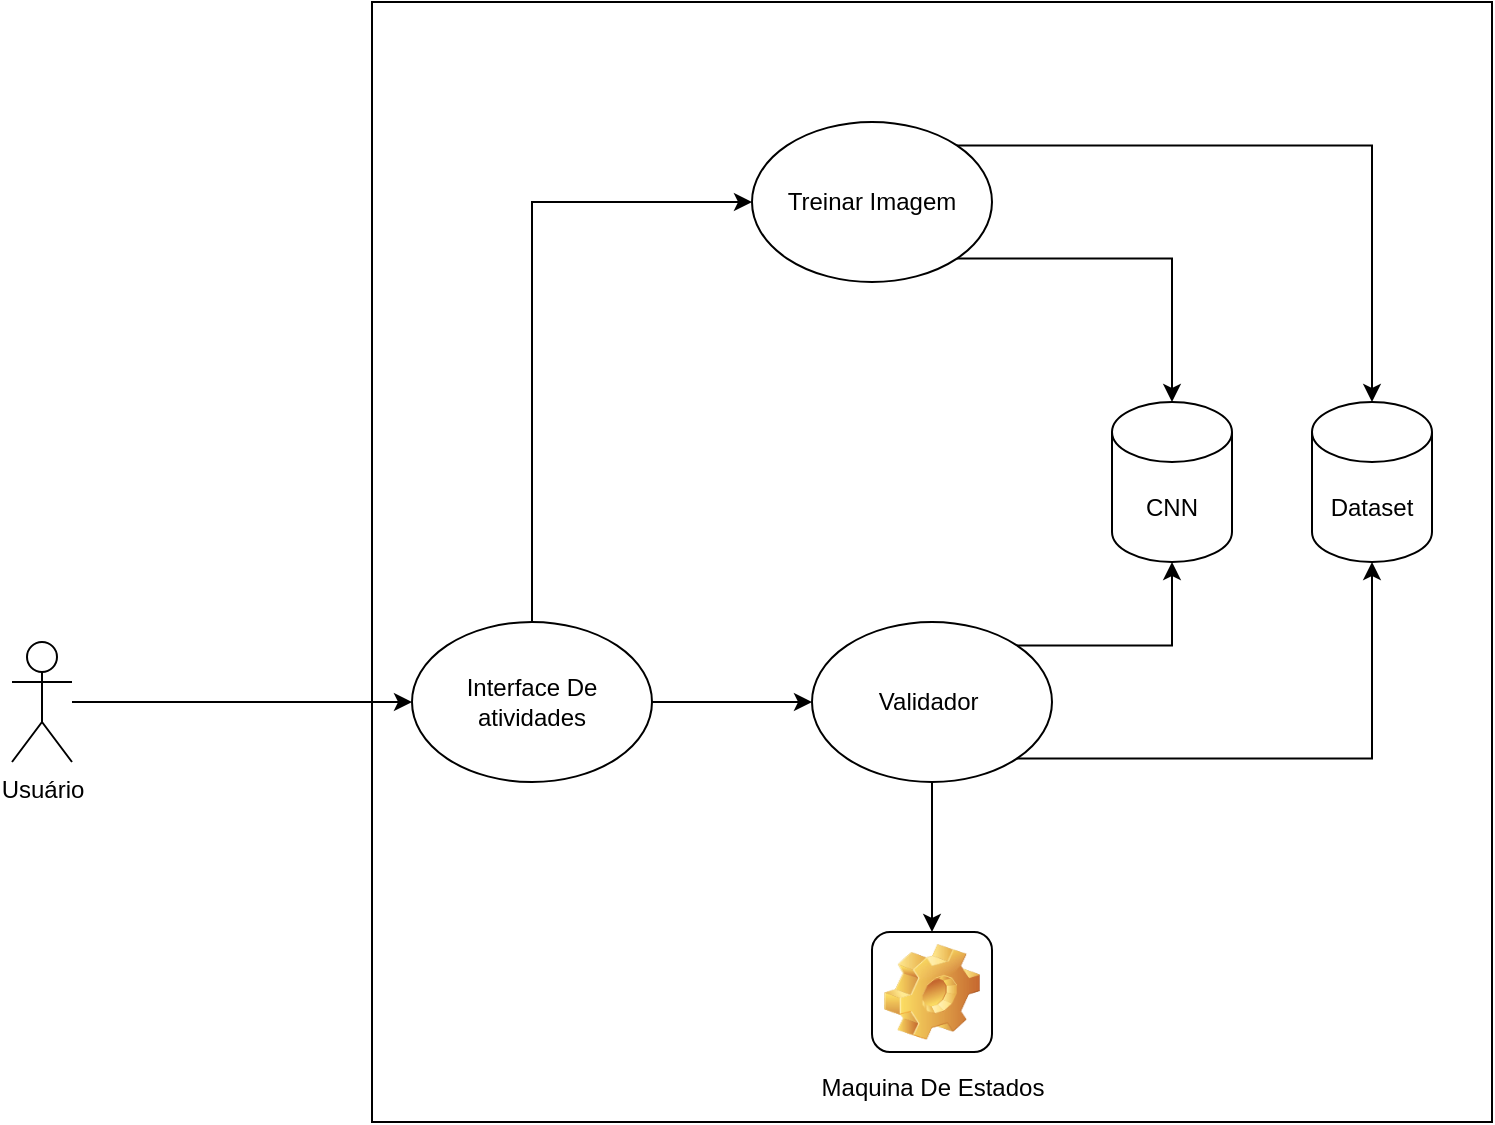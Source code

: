 <mxfile version="28.1.1">
  <diagram name="Página-1" id="J7WVPnLpp2adQL2h1Xdg">
    <mxGraphModel dx="1042" dy="527" grid="1" gridSize="10" guides="1" tooltips="1" connect="1" arrows="1" fold="1" page="1" pageScale="1" pageWidth="827" pageHeight="1169" math="0" shadow="0">
      <root>
        <mxCell id="0" />
        <mxCell id="1" parent="0" />
        <mxCell id="VS1AuGiKryQhvxLqi7kP-1" value="Usuário" style="shape=umlActor;verticalLabelPosition=bottom;verticalAlign=top;html=1;outlineConnect=0;" vertex="1" parent="1">
          <mxGeometry x="40" y="380" width="30" height="60" as="geometry" />
        </mxCell>
        <mxCell id="VS1AuGiKryQhvxLqi7kP-2" value="" style="whiteSpace=wrap;html=1;aspect=fixed;" vertex="1" parent="1">
          <mxGeometry x="220" y="60" width="560" height="560" as="geometry" />
        </mxCell>
        <mxCell id="VS1AuGiKryQhvxLqi7kP-7" value="Dataset" style="shape=cylinder3;whiteSpace=wrap;html=1;boundedLbl=1;backgroundOutline=1;size=15;" vertex="1" parent="1">
          <mxGeometry x="690" y="260" width="60" height="80" as="geometry" />
        </mxCell>
        <mxCell id="VS1AuGiKryQhvxLqi7kP-11" value="" style="endArrow=classic;html=1;rounded=0;entryX=0;entryY=0.5;entryDx=0;entryDy=0;" edge="1" parent="1" source="VS1AuGiKryQhvxLqi7kP-1" target="VS1AuGiKryQhvxLqi7kP-23">
          <mxGeometry width="50" height="50" relative="1" as="geometry">
            <mxPoint x="390" y="100" as="sourcePoint" />
            <mxPoint x="190" y="420" as="targetPoint" />
          </mxGeometry>
        </mxCell>
        <mxCell id="VS1AuGiKryQhvxLqi7kP-13" style="edgeStyle=orthogonalEdgeStyle;rounded=0;orthogonalLoop=1;jettySize=auto;html=1;exitX=1;exitY=0;exitDx=0;exitDy=0;" edge="1" parent="1" source="VS1AuGiKryQhvxLqi7kP-12" target="VS1AuGiKryQhvxLqi7kP-7">
          <mxGeometry relative="1" as="geometry" />
        </mxCell>
        <mxCell id="VS1AuGiKryQhvxLqi7kP-17" style="edgeStyle=orthogonalEdgeStyle;rounded=0;orthogonalLoop=1;jettySize=auto;html=1;exitX=1;exitY=1;exitDx=0;exitDy=0;" edge="1" parent="1" source="VS1AuGiKryQhvxLqi7kP-12" target="VS1AuGiKryQhvxLqi7kP-16">
          <mxGeometry relative="1" as="geometry" />
        </mxCell>
        <mxCell id="VS1AuGiKryQhvxLqi7kP-12" value="Treinar Imagem" style="ellipse;whiteSpace=wrap;html=1;" vertex="1" parent="1">
          <mxGeometry x="410" y="120" width="120" height="80" as="geometry" />
        </mxCell>
        <mxCell id="VS1AuGiKryQhvxLqi7kP-16" value="CNN" style="shape=cylinder3;whiteSpace=wrap;html=1;boundedLbl=1;backgroundOutline=1;size=15;" vertex="1" parent="1">
          <mxGeometry x="590" y="260" width="60" height="80" as="geometry" />
        </mxCell>
        <mxCell id="VS1AuGiKryQhvxLqi7kP-31" style="edgeStyle=orthogonalEdgeStyle;rounded=0;orthogonalLoop=1;jettySize=auto;html=1;exitX=0.5;exitY=1;exitDx=0;exitDy=0;" edge="1" parent="1" source="VS1AuGiKryQhvxLqi7kP-19" target="VS1AuGiKryQhvxLqi7kP-27">
          <mxGeometry relative="1" as="geometry" />
        </mxCell>
        <mxCell id="VS1AuGiKryQhvxLqi7kP-35" style="edgeStyle=orthogonalEdgeStyle;rounded=0;orthogonalLoop=1;jettySize=auto;html=1;exitX=1;exitY=0;exitDx=0;exitDy=0;" edge="1" parent="1" source="VS1AuGiKryQhvxLqi7kP-19" target="VS1AuGiKryQhvxLqi7kP-16">
          <mxGeometry relative="1" as="geometry">
            <Array as="points">
              <mxPoint x="620" y="382" />
            </Array>
          </mxGeometry>
        </mxCell>
        <mxCell id="VS1AuGiKryQhvxLqi7kP-19" value="Validador&amp;nbsp;" style="ellipse;whiteSpace=wrap;html=1;" vertex="1" parent="1">
          <mxGeometry x="440" y="370" width="120" height="80" as="geometry" />
        </mxCell>
        <mxCell id="VS1AuGiKryQhvxLqi7kP-25" style="edgeStyle=orthogonalEdgeStyle;rounded=0;orthogonalLoop=1;jettySize=auto;html=1;exitX=0.5;exitY=0;exitDx=0;exitDy=0;entryX=0;entryY=0.5;entryDx=0;entryDy=0;" edge="1" parent="1" source="VS1AuGiKryQhvxLqi7kP-23" target="VS1AuGiKryQhvxLqi7kP-12">
          <mxGeometry relative="1" as="geometry">
            <Array as="points">
              <mxPoint x="300" y="160" />
            </Array>
          </mxGeometry>
        </mxCell>
        <mxCell id="VS1AuGiKryQhvxLqi7kP-26" style="edgeStyle=orthogonalEdgeStyle;rounded=0;orthogonalLoop=1;jettySize=auto;html=1;exitX=1;exitY=0.5;exitDx=0;exitDy=0;" edge="1" parent="1" source="VS1AuGiKryQhvxLqi7kP-23" target="VS1AuGiKryQhvxLqi7kP-19">
          <mxGeometry relative="1" as="geometry" />
        </mxCell>
        <mxCell id="VS1AuGiKryQhvxLqi7kP-23" value="Interface De atividades" style="ellipse;whiteSpace=wrap;html=1;" vertex="1" parent="1">
          <mxGeometry x="240" y="370" width="120" height="80" as="geometry" />
        </mxCell>
        <mxCell id="VS1AuGiKryQhvxLqi7kP-27" value="Maquina De Estados" style="icon;html=1;image=img/clipart/Gear_128x128.png" vertex="1" parent="1">
          <mxGeometry x="470" y="525" width="60" height="60" as="geometry" />
        </mxCell>
        <mxCell id="VS1AuGiKryQhvxLqi7kP-37" style="edgeStyle=orthogonalEdgeStyle;rounded=0;orthogonalLoop=1;jettySize=auto;html=1;exitX=1;exitY=1;exitDx=0;exitDy=0;entryX=0.5;entryY=1;entryDx=0;entryDy=0;entryPerimeter=0;" edge="1" parent="1" source="VS1AuGiKryQhvxLqi7kP-19" target="VS1AuGiKryQhvxLqi7kP-7">
          <mxGeometry relative="1" as="geometry" />
        </mxCell>
      </root>
    </mxGraphModel>
  </diagram>
</mxfile>
